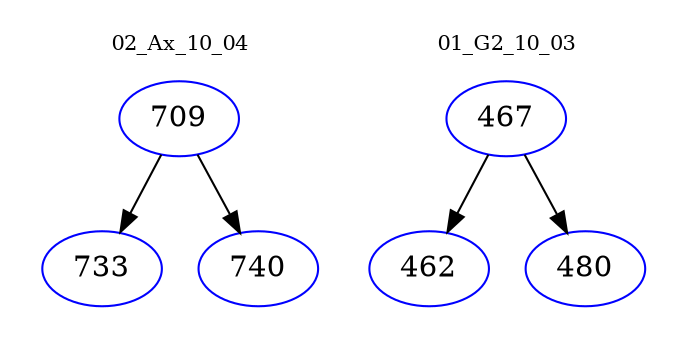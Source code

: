 digraph{
subgraph cluster_0 {
color = white
label = "02_Ax_10_04";
fontsize=10;
T0_709 [label="709", color="blue"]
T0_709 -> T0_733 [color="black"]
T0_733 [label="733", color="blue"]
T0_709 -> T0_740 [color="black"]
T0_740 [label="740", color="blue"]
}
subgraph cluster_1 {
color = white
label = "01_G2_10_03";
fontsize=10;
T1_467 [label="467", color="blue"]
T1_467 -> T1_462 [color="black"]
T1_462 [label="462", color="blue"]
T1_467 -> T1_480 [color="black"]
T1_480 [label="480", color="blue"]
}
}
